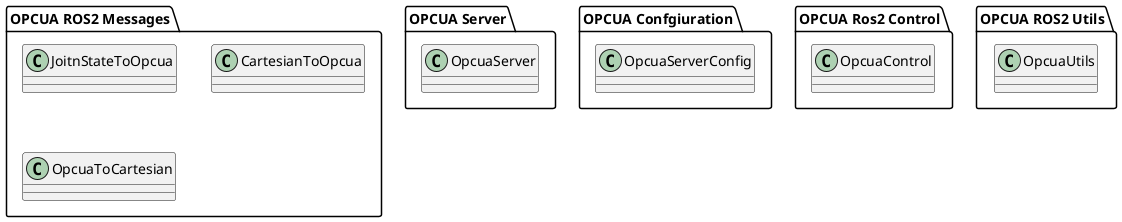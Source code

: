 @startuml "Ros2_Opcua_server_class.wsd"


package "OPCUA Server" {
    class "OpcuaServer" as opcua_server {
    
    }
}

package "OPCUA Confgiuration" {
    class "OpcuaServerConfig" as opcua_server_config {
    
    }
}

package "OPCUA ROS2 Messages" {
    class "JoitnStateToOpcua" as joint_state_to_opcua {

    
    }
    class "CartesianToOpcua" as cartesian_to_opcua {
    
    }
    class "OpcuaToCartesian" as opcua_to_cartesian {
    
    }
}
package "OPCUA Ros2 Control" {
    class "OpcuaControl" as opcua_control {
    
    }
}

package "OPCUA ROS2 Utils" {
    class "OpcuaUtils" as opcua_utils {
    
    }
}



@enduml
